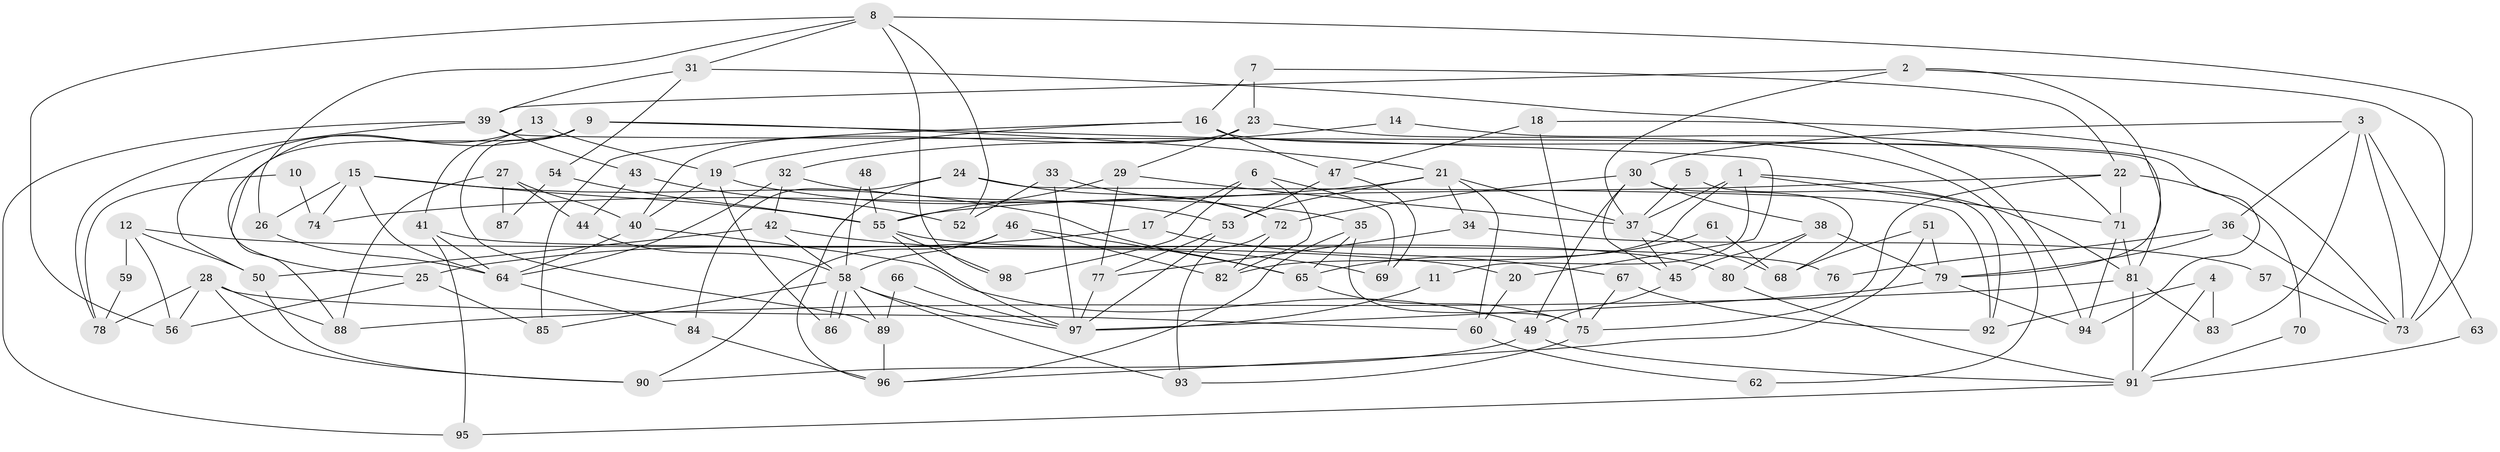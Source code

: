 // Generated by graph-tools (version 1.1) at 2025/26/03/09/25 03:26:19]
// undirected, 98 vertices, 196 edges
graph export_dot {
graph [start="1"]
  node [color=gray90,style=filled];
  1;
  2;
  3;
  4;
  5;
  6;
  7;
  8;
  9;
  10;
  11;
  12;
  13;
  14;
  15;
  16;
  17;
  18;
  19;
  20;
  21;
  22;
  23;
  24;
  25;
  26;
  27;
  28;
  29;
  30;
  31;
  32;
  33;
  34;
  35;
  36;
  37;
  38;
  39;
  40;
  41;
  42;
  43;
  44;
  45;
  46;
  47;
  48;
  49;
  50;
  51;
  52;
  53;
  54;
  55;
  56;
  57;
  58;
  59;
  60;
  61;
  62;
  63;
  64;
  65;
  66;
  67;
  68;
  69;
  70;
  71;
  72;
  73;
  74;
  75;
  76;
  77;
  78;
  79;
  80;
  81;
  82;
  83;
  84;
  85;
  86;
  87;
  88;
  89;
  90;
  91;
  92;
  93;
  94;
  95;
  96;
  97;
  98;
  1 -- 71;
  1 -- 37;
  1 -- 11;
  1 -- 81;
  1 -- 82;
  2 -- 37;
  2 -- 39;
  2 -- 73;
  2 -- 79;
  3 -- 30;
  3 -- 36;
  3 -- 63;
  3 -- 73;
  3 -- 83;
  4 -- 91;
  4 -- 83;
  4 -- 92;
  5 -- 37;
  5 -- 92;
  6 -- 69;
  6 -- 17;
  6 -- 82;
  6 -- 98;
  7 -- 22;
  7 -- 23;
  7 -- 16;
  8 -- 73;
  8 -- 98;
  8 -- 26;
  8 -- 31;
  8 -- 52;
  8 -- 56;
  9 -- 88;
  9 -- 50;
  9 -- 20;
  9 -- 21;
  9 -- 89;
  10 -- 78;
  10 -- 74;
  11 -- 97;
  12 -- 56;
  12 -- 20;
  12 -- 50;
  12 -- 59;
  13 -- 19;
  13 -- 41;
  13 -- 25;
  14 -- 32;
  14 -- 71;
  15 -- 26;
  15 -- 65;
  15 -- 55;
  15 -- 64;
  15 -- 74;
  16 -- 47;
  16 -- 19;
  16 -- 85;
  16 -- 94;
  17 -- 67;
  17 -- 25;
  18 -- 73;
  18 -- 75;
  18 -- 47;
  19 -- 40;
  19 -- 35;
  19 -- 86;
  20 -- 60;
  21 -- 37;
  21 -- 34;
  21 -- 53;
  21 -- 60;
  21 -- 74;
  22 -- 55;
  22 -- 75;
  22 -- 70;
  22 -- 71;
  23 -- 29;
  23 -- 40;
  23 -- 62;
  24 -- 96;
  24 -- 72;
  24 -- 84;
  24 -- 92;
  25 -- 85;
  25 -- 56;
  26 -- 64;
  27 -- 40;
  27 -- 88;
  27 -- 44;
  27 -- 87;
  28 -- 56;
  28 -- 90;
  28 -- 60;
  28 -- 78;
  28 -- 88;
  29 -- 55;
  29 -- 37;
  29 -- 77;
  30 -- 45;
  30 -- 72;
  30 -- 38;
  30 -- 49;
  30 -- 68;
  31 -- 94;
  31 -- 39;
  31 -- 54;
  32 -- 42;
  32 -- 64;
  32 -- 53;
  33 -- 97;
  33 -- 52;
  33 -- 72;
  34 -- 77;
  34 -- 57;
  35 -- 75;
  35 -- 65;
  35 -- 96;
  36 -- 73;
  36 -- 79;
  36 -- 76;
  37 -- 45;
  37 -- 68;
  38 -- 79;
  38 -- 45;
  38 -- 80;
  39 -- 81;
  39 -- 43;
  39 -- 78;
  39 -- 95;
  40 -- 49;
  40 -- 64;
  41 -- 64;
  41 -- 95;
  41 -- 76;
  42 -- 50;
  42 -- 58;
  42 -- 69;
  43 -- 44;
  43 -- 52;
  44 -- 58;
  45 -- 49;
  46 -- 58;
  46 -- 82;
  46 -- 65;
  46 -- 90;
  47 -- 53;
  47 -- 69;
  48 -- 55;
  48 -- 58;
  49 -- 91;
  49 -- 90;
  50 -- 90;
  51 -- 96;
  51 -- 79;
  51 -- 68;
  53 -- 77;
  53 -- 97;
  54 -- 55;
  54 -- 87;
  55 -- 97;
  55 -- 80;
  55 -- 98;
  57 -- 73;
  58 -- 97;
  58 -- 86;
  58 -- 86;
  58 -- 85;
  58 -- 89;
  58 -- 93;
  59 -- 78;
  60 -- 62;
  61 -- 68;
  61 -- 65;
  63 -- 91;
  64 -- 84;
  65 -- 75;
  66 -- 97;
  66 -- 89;
  67 -- 92;
  67 -- 75;
  70 -- 91;
  71 -- 94;
  71 -- 81;
  72 -- 82;
  72 -- 93;
  75 -- 93;
  77 -- 97;
  79 -- 97;
  79 -- 94;
  80 -- 91;
  81 -- 83;
  81 -- 88;
  81 -- 91;
  84 -- 96;
  89 -- 96;
  91 -- 95;
}
